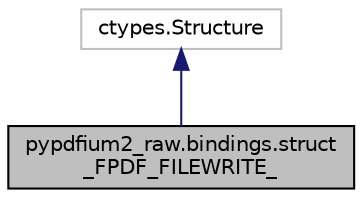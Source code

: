 digraph "pypdfium2_raw.bindings.struct_FPDF_FILEWRITE_"
{
 // LATEX_PDF_SIZE
  edge [fontname="Helvetica",fontsize="10",labelfontname="Helvetica",labelfontsize="10"];
  node [fontname="Helvetica",fontsize="10",shape=record];
  Node1 [label="pypdfium2_raw.bindings.struct\l_FPDF_FILEWRITE_",height=0.2,width=0.4,color="black", fillcolor="grey75", style="filled", fontcolor="black",tooltip=" "];
  Node2 -> Node1 [dir="back",color="midnightblue",fontsize="10",style="solid",fontname="Helvetica"];
  Node2 [label="ctypes.Structure",height=0.2,width=0.4,color="grey75", fillcolor="white", style="filled",tooltip=" "];
}
